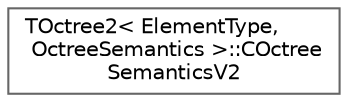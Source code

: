 digraph "Graphical Class Hierarchy"
{
 // INTERACTIVE_SVG=YES
 // LATEX_PDF_SIZE
  bgcolor="transparent";
  edge [fontname=Helvetica,fontsize=10,labelfontname=Helvetica,labelfontsize=10];
  node [fontname=Helvetica,fontsize=10,shape=box,height=0.2,width=0.4];
  rankdir="LR";
  Node0 [id="Node000000",label="TOctree2\< ElementType,\l OctreeSemantics \>::COctree\lSemanticsV2",height=0.2,width=0.4,color="grey40", fillcolor="white", style="filled",URL="$df/da1/structTOctree2_1_1COctreeSemanticsV2.html",tooltip=" "];
}
